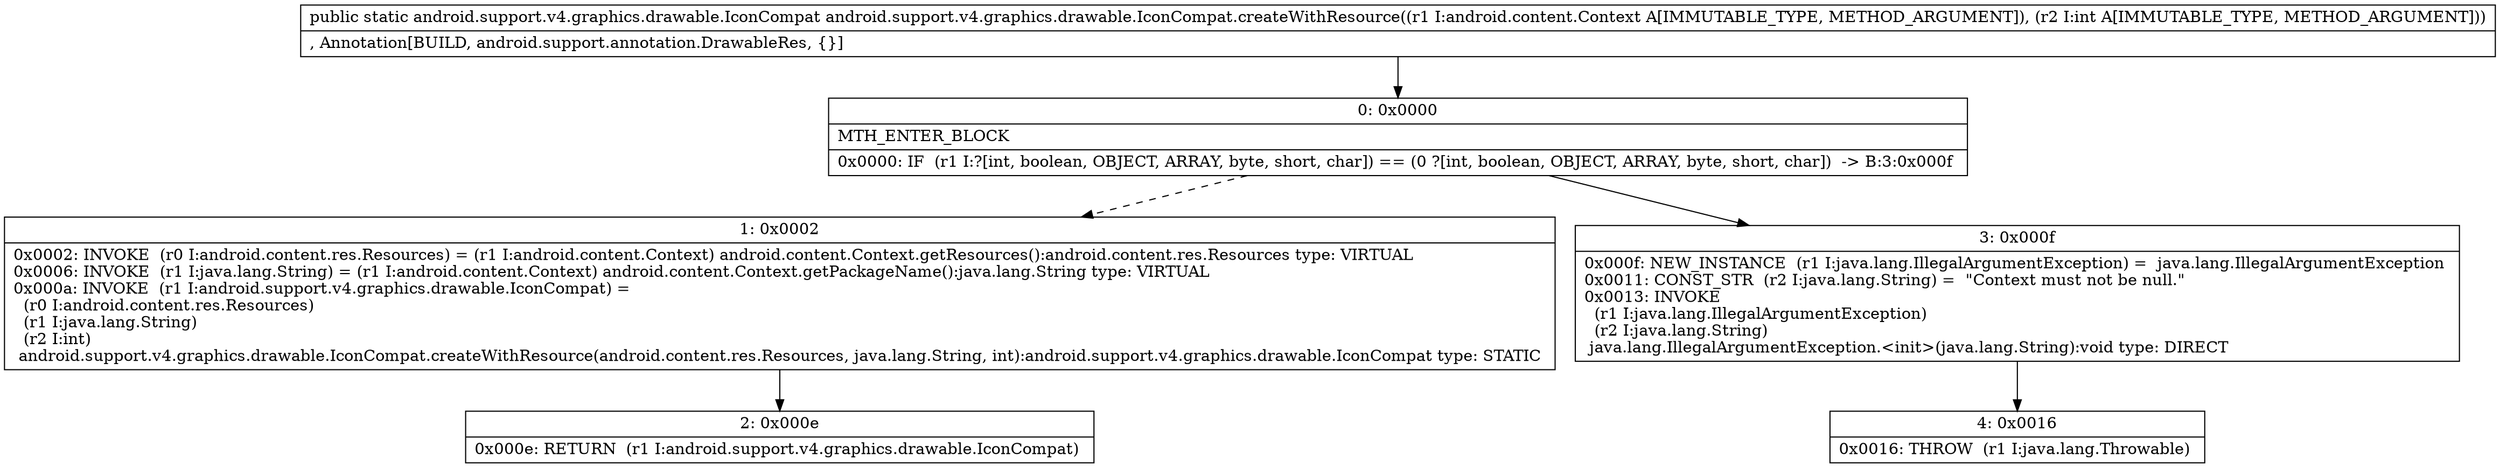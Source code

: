 digraph "CFG forandroid.support.v4.graphics.drawable.IconCompat.createWithResource(Landroid\/content\/Context;I)Landroid\/support\/v4\/graphics\/drawable\/IconCompat;" {
Node_0 [shape=record,label="{0\:\ 0x0000|MTH_ENTER_BLOCK\l|0x0000: IF  (r1 I:?[int, boolean, OBJECT, ARRAY, byte, short, char]) == (0 ?[int, boolean, OBJECT, ARRAY, byte, short, char])  \-\> B:3:0x000f \l}"];
Node_1 [shape=record,label="{1\:\ 0x0002|0x0002: INVOKE  (r0 I:android.content.res.Resources) = (r1 I:android.content.Context) android.content.Context.getResources():android.content.res.Resources type: VIRTUAL \l0x0006: INVOKE  (r1 I:java.lang.String) = (r1 I:android.content.Context) android.content.Context.getPackageName():java.lang.String type: VIRTUAL \l0x000a: INVOKE  (r1 I:android.support.v4.graphics.drawable.IconCompat) = \l  (r0 I:android.content.res.Resources)\l  (r1 I:java.lang.String)\l  (r2 I:int)\l android.support.v4.graphics.drawable.IconCompat.createWithResource(android.content.res.Resources, java.lang.String, int):android.support.v4.graphics.drawable.IconCompat type: STATIC \l}"];
Node_2 [shape=record,label="{2\:\ 0x000e|0x000e: RETURN  (r1 I:android.support.v4.graphics.drawable.IconCompat) \l}"];
Node_3 [shape=record,label="{3\:\ 0x000f|0x000f: NEW_INSTANCE  (r1 I:java.lang.IllegalArgumentException) =  java.lang.IllegalArgumentException \l0x0011: CONST_STR  (r2 I:java.lang.String) =  \"Context must not be null.\" \l0x0013: INVOKE  \l  (r1 I:java.lang.IllegalArgumentException)\l  (r2 I:java.lang.String)\l java.lang.IllegalArgumentException.\<init\>(java.lang.String):void type: DIRECT \l}"];
Node_4 [shape=record,label="{4\:\ 0x0016|0x0016: THROW  (r1 I:java.lang.Throwable) \l}"];
MethodNode[shape=record,label="{public static android.support.v4.graphics.drawable.IconCompat android.support.v4.graphics.drawable.IconCompat.createWithResource((r1 I:android.content.Context A[IMMUTABLE_TYPE, METHOD_ARGUMENT]), (r2 I:int A[IMMUTABLE_TYPE, METHOD_ARGUMENT]))  | , Annotation[BUILD, android.support.annotation.DrawableRes, \{\}]\l}"];
MethodNode -> Node_0;
Node_0 -> Node_1[style=dashed];
Node_0 -> Node_3;
Node_1 -> Node_2;
Node_3 -> Node_4;
}

